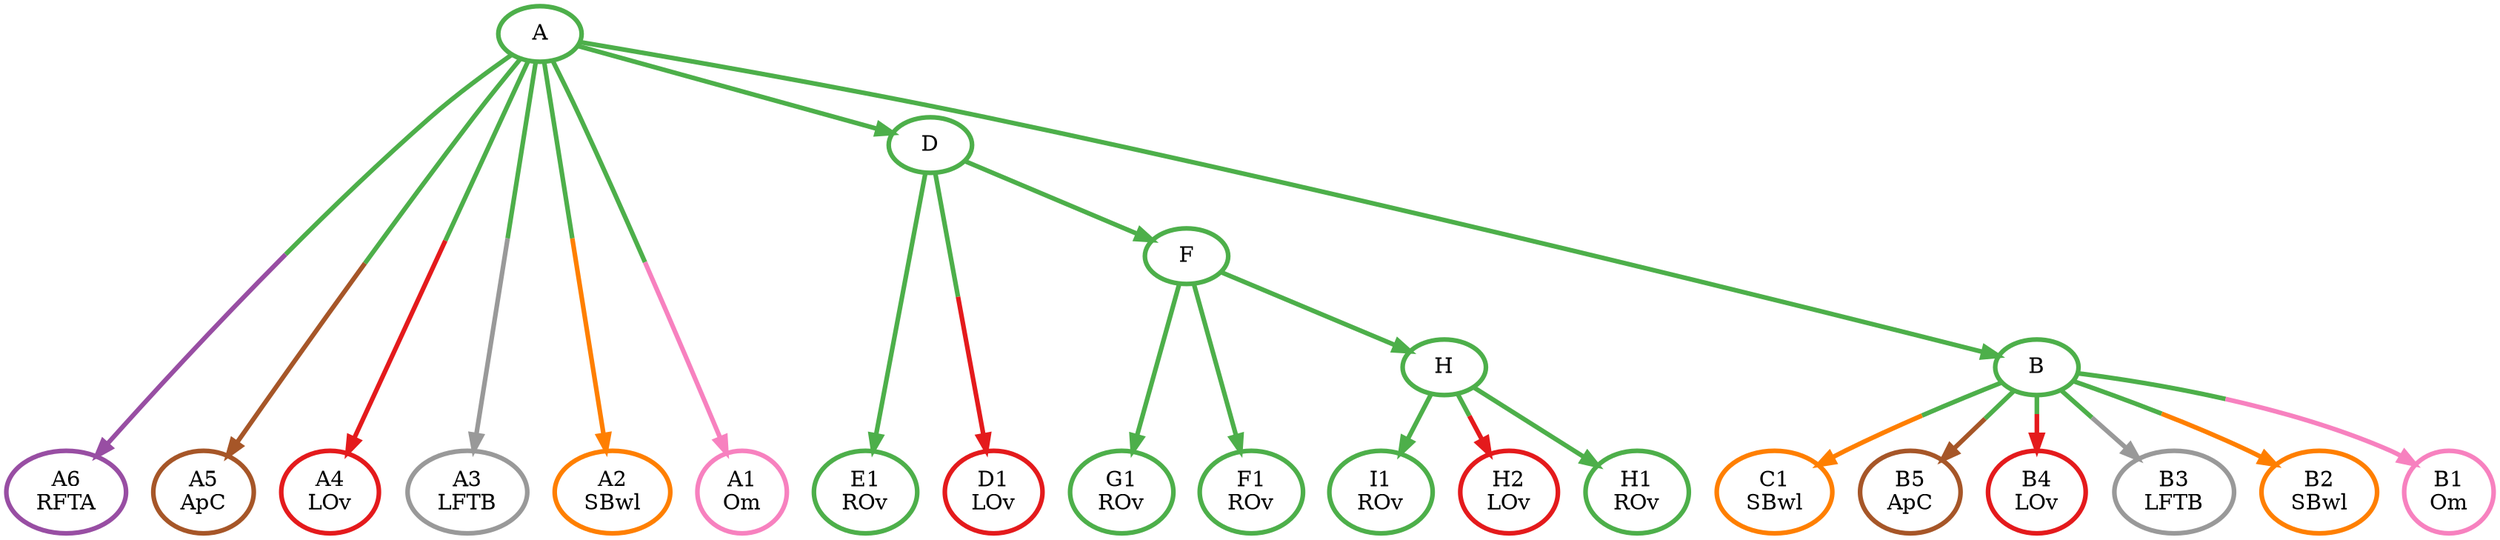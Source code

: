 digraph T {
	{
		rank=same
		23 [penwidth=3,colorscheme=set19,color=3,label="I1\nROv"]
		22 [penwidth=3,colorscheme=set19,color=3,label="G1\nROv"]
		21 [penwidth=3,colorscheme=set19,color=3,label="E1\nROv"]
		20 [penwidth=3,colorscheme=set19,color=5,label="C1\nSBwl"]
		19 [penwidth=3,colorscheme=set19,color=1,label="H2\nLOv"]
		18 [penwidth=3,colorscheme=set19,color=3,label="H1\nROv"]
		16 [penwidth=3,colorscheme=set19,color=3,label="F1\nROv"]
		14 [penwidth=3,colorscheme=set19,color=1,label="D1\nLOv"]
		12 [penwidth=3,colorscheme=set19,color=7,label="B5\nApC"]
		11 [penwidth=3,colorscheme=set19,color=1,label="B4\nLOv"]
		10 [penwidth=3,colorscheme=set19,color=9,label="B3\nLFTB"]
		9 [penwidth=3,colorscheme=set19,color=5,label="B2\nSBwl"]
		8 [penwidth=3,colorscheme=set19,color=8,label="B1\nOm"]
		6 [penwidth=3,colorscheme=set19,color=4,label="A6\nRFTA"]
		5 [penwidth=3,colorscheme=set19,color=7,label="A5\nApC"]
		4 [penwidth=3,colorscheme=set19,color=1,label="A4\nLOv"]
		3 [penwidth=3,colorscheme=set19,color=9,label="A3\nLFTB"]
		2 [penwidth=3,colorscheme=set19,color=5,label="A2\nSBwl"]
		1 [penwidth=3,colorscheme=set19,color=8,label="A1\nOm"]
	}
	17 [penwidth=3,colorscheme=set19,color=3,label="H"]
	15 [penwidth=3,colorscheme=set19,color=3,label="F"]
	13 [penwidth=3,colorscheme=set19,color=3,label="D"]
	7 [penwidth=3,colorscheme=set19,color=3,label="B"]
	0 [penwidth=3,colorscheme=set19,color=3,label="A"]
	17 -> 23 [penwidth=3,colorscheme=set19,color=3]
	17 -> 19 [penwidth=3,colorscheme=set19,color="3;0.5:1"]
	17 -> 18 [penwidth=3,colorscheme=set19,color=3]
	15 -> 22 [penwidth=3,colorscheme=set19,color=3]
	15 -> 17 [penwidth=3,colorscheme=set19,color=3]
	15 -> 16 [penwidth=3,colorscheme=set19,color=3]
	13 -> 21 [penwidth=3,colorscheme=set19,color=3]
	13 -> 15 [penwidth=3,colorscheme=set19,color=3]
	13 -> 14 [penwidth=3,colorscheme=set19,color="3;0.5:1"]
	7 -> 20 [penwidth=3,colorscheme=set19,color="3;0.5:5"]
	7 -> 12 [penwidth=3,colorscheme=set19,color="3;0.5:7"]
	7 -> 11 [penwidth=3,colorscheme=set19,color="3;0.5:1"]
	7 -> 10 [penwidth=3,colorscheme=set19,color="3;0.5:9"]
	7 -> 9 [penwidth=3,colorscheme=set19,color="3;0.5:5"]
	7 -> 8 [penwidth=3,colorscheme=set19,color="3;0.5:8"]
	0 -> 13 [penwidth=3,colorscheme=set19,color=3]
	0 -> 7 [penwidth=3,colorscheme=set19,color=3]
	0 -> 6 [penwidth=3,colorscheme=set19,color="3;0.5:4"]
	0 -> 5 [penwidth=3,colorscheme=set19,color="3;0.5:7"]
	0 -> 4 [penwidth=3,colorscheme=set19,color="3;0.5:1"]
	0 -> 3 [penwidth=3,colorscheme=set19,color="3;0.5:9"]
	0 -> 2 [penwidth=3,colorscheme=set19,color="3;0.5:5"]
	0 -> 1 [penwidth=3,colorscheme=set19,color="3;0.5:8"]
}
